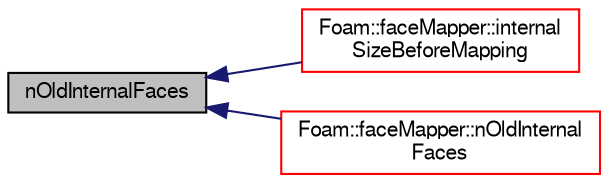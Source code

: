 digraph "nOldInternalFaces"
{
  bgcolor="transparent";
  edge [fontname="FreeSans",fontsize="10",labelfontname="FreeSans",labelfontsize="10"];
  node [fontname="FreeSans",fontsize="10",shape=record];
  rankdir="LR";
  Node103 [label="nOldInternalFaces",height=0.2,width=0.4,color="black", fillcolor="grey75", style="filled", fontcolor="black"];
  Node103 -> Node104 [dir="back",color="midnightblue",fontsize="10",style="solid",fontname="FreeSans"];
  Node104 [label="Foam::faceMapper::internal\lSizeBeforeMapping",height=0.2,width=0.4,color="red",URL="$a27350.html#a8d1f953593e5c7b05fed64c8da56775d",tooltip="Return number of internal faces before mapping. "];
  Node103 -> Node106 [dir="back",color="midnightblue",fontsize="10",style="solid",fontname="FreeSans"];
  Node106 [label="Foam::faceMapper::nOldInternal\lFaces",height=0.2,width=0.4,color="red",URL="$a27350.html#a7ee1c021f2d4596f3e06b866f2873766",tooltip="Return number of old internalFaces. "];
}
